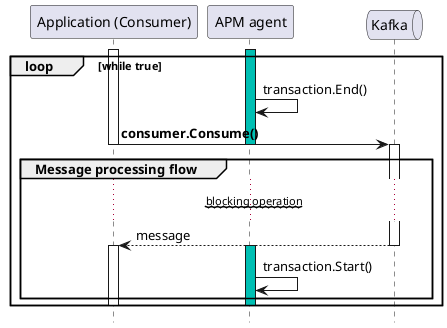 @startuml kafka_consume
hide footbox
participant "Application (Consumer)" as app
participant "APM agent" as apm
queue       Kafka as queue

activate app
loop while true
    activate apm #00BFB3 
    apm -> apm: transaction.End()  
    
    app -> queue: **consumer.Consume()**
    deactivate apm
    deactivate app
    activate queue

    group Message processing flow
        ... ~~blocking operation~~ ...
        queue --> app: message
        
        deactivate queue
        activate app
        activate apm #00BFB3
        apm -> apm: transaction.Start()
    end

    deactivate app
    deactivate apm
end
@enduml